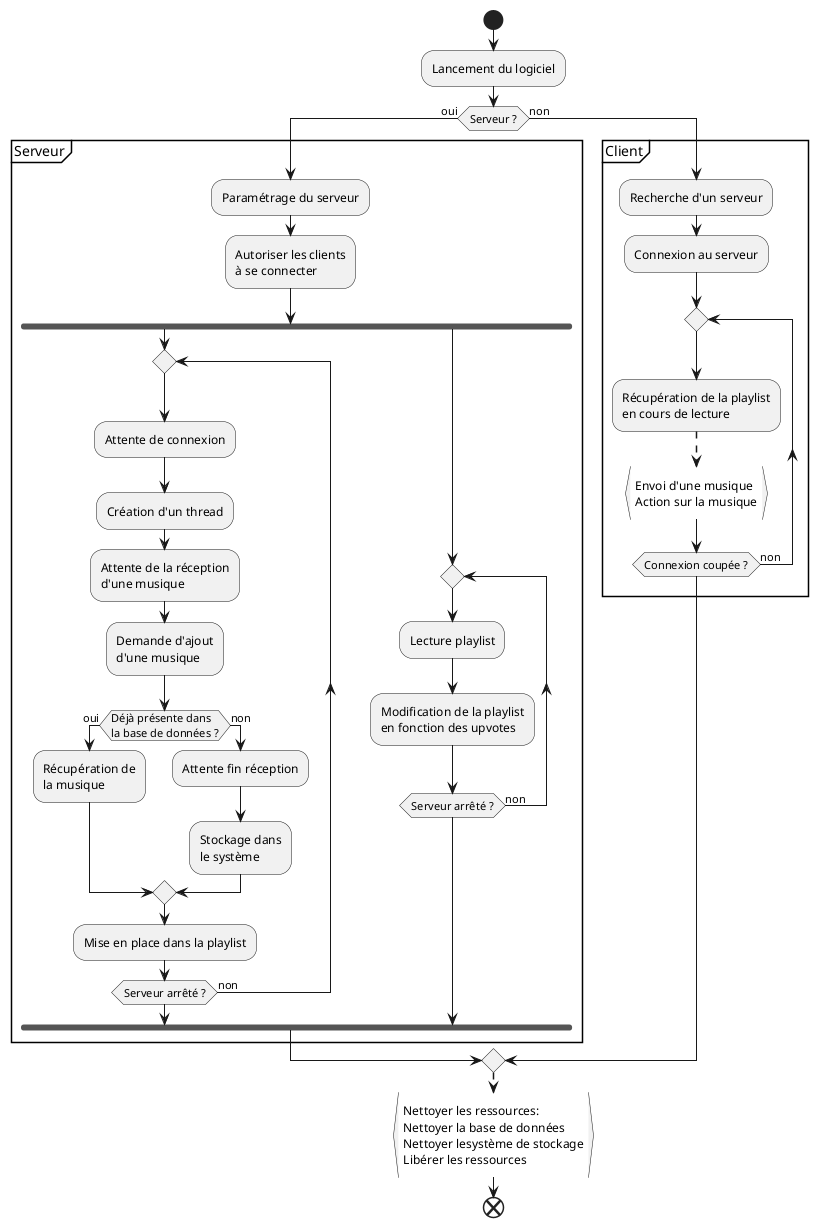 @startuml

start

:Lancement du logiciel;

if(Serveur ?) is (oui) then

partition Serveur {
    :Paramétrage du serveur;
    :Autoriser les clients\nà se connecter;
    fork
        repeat
            :Attente de connexion;
            :Création d'un thread;
            :Attente de la réception\nd'une musique;
            :Demande d'ajout\nd'une musique;
            if(Déjà présente dans\nla base de données ?) is (oui) then
                :Récupération de\nla musique;
            else (non)
                :Attente fin réception;
                :Stockage dans\nle système;
            endif
            :Mise en place dans la playlist;
        repeat while(Serveur arrêté ?) is (non)

    fork again
        repeat
            :Lecture playlist;
            :Modification de la playlist\nen fonction des upvotes;
        repeat while(Serveur arrêté ?) is (non)
    end fork
}

else (non)

partition Client {
    :Recherche d'un serveur;
    :Connexion au serveur;
    repeat
        :Récupération de la playlist\nen cours de lecture;
        -[dashed]->
        :Envoi d'une musique\nAction sur la musique}
    repeat while (Connexion coupée ?) is (non)
}

endif


-[dashed]->
:Nettoyer les ressources:\nNettoyer la base de données\nNettoyer lesystème de stockage\nLibérer les ressources}

end

@enduml
